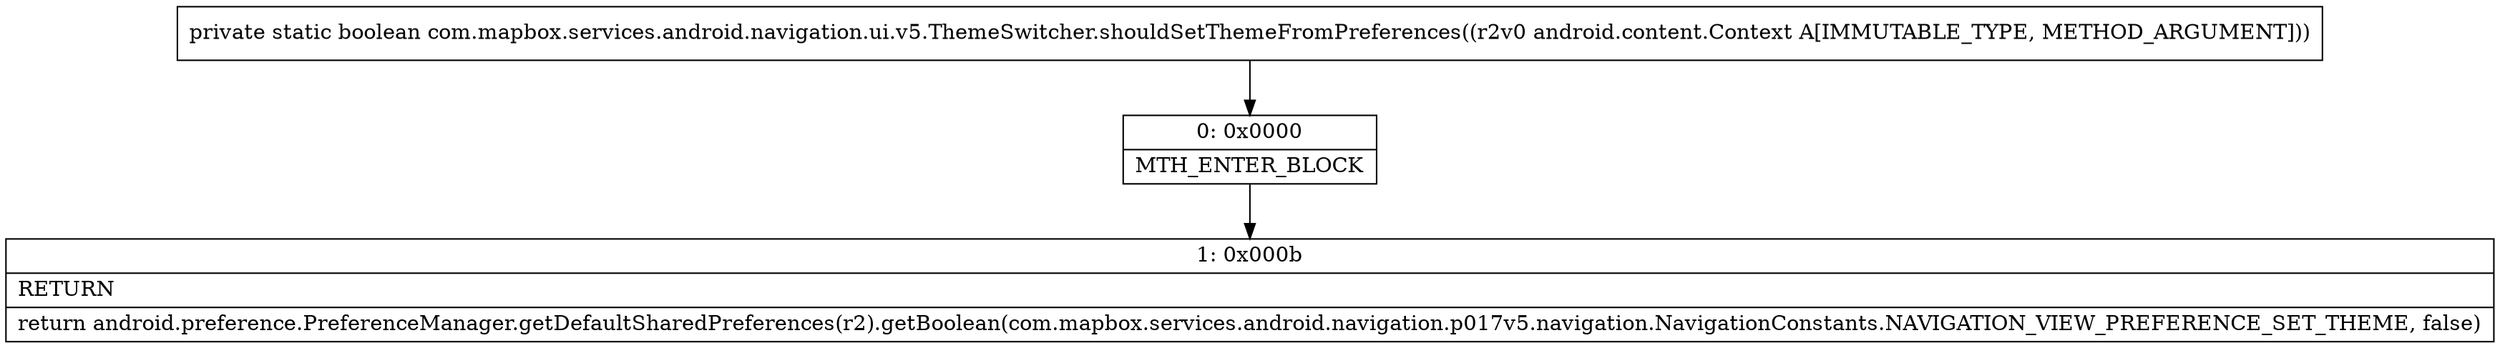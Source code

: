 digraph "CFG forcom.mapbox.services.android.navigation.ui.v5.ThemeSwitcher.shouldSetThemeFromPreferences(Landroid\/content\/Context;)Z" {
Node_0 [shape=record,label="{0\:\ 0x0000|MTH_ENTER_BLOCK\l}"];
Node_1 [shape=record,label="{1\:\ 0x000b|RETURN\l|return android.preference.PreferenceManager.getDefaultSharedPreferences(r2).getBoolean(com.mapbox.services.android.navigation.p017v5.navigation.NavigationConstants.NAVIGATION_VIEW_PREFERENCE_SET_THEME, false)\l}"];
MethodNode[shape=record,label="{private static boolean com.mapbox.services.android.navigation.ui.v5.ThemeSwitcher.shouldSetThemeFromPreferences((r2v0 android.content.Context A[IMMUTABLE_TYPE, METHOD_ARGUMENT])) }"];
MethodNode -> Node_0;
Node_0 -> Node_1;
}

